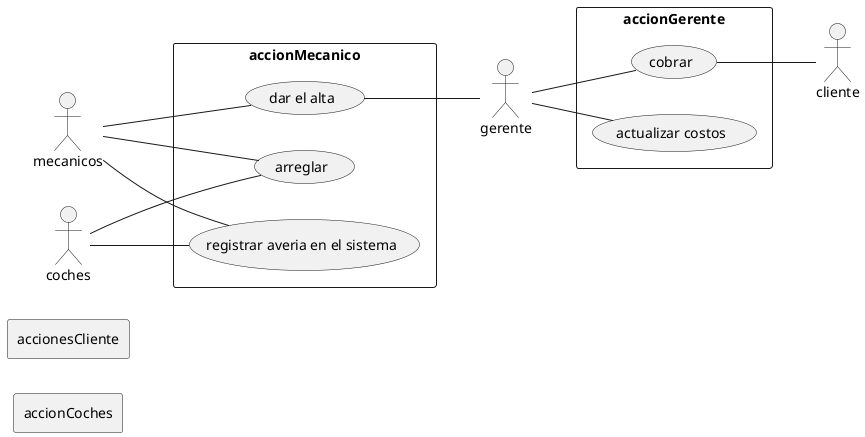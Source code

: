 @startuml
left to right direction

actor mecanicos
actor gerente
actor cliente
actor coches

rectangle accionMecanico{
mecanicos --- (arreglar)
(registrar averia en el sistema) -- mecanicos
mecanicos -- (dar el alta)
}
rectangle accionCoches{
coches -- (arreglar)
coches -- (registrar averia en el sistema)
}
rectangle accionGerente{
(dar el alta) -- gerente
gerente -- (cobrar)
gerente -- (actualizar costos)
}
rectangle accionesCliente{
(cobrar) -- cliente
}
@enduml
